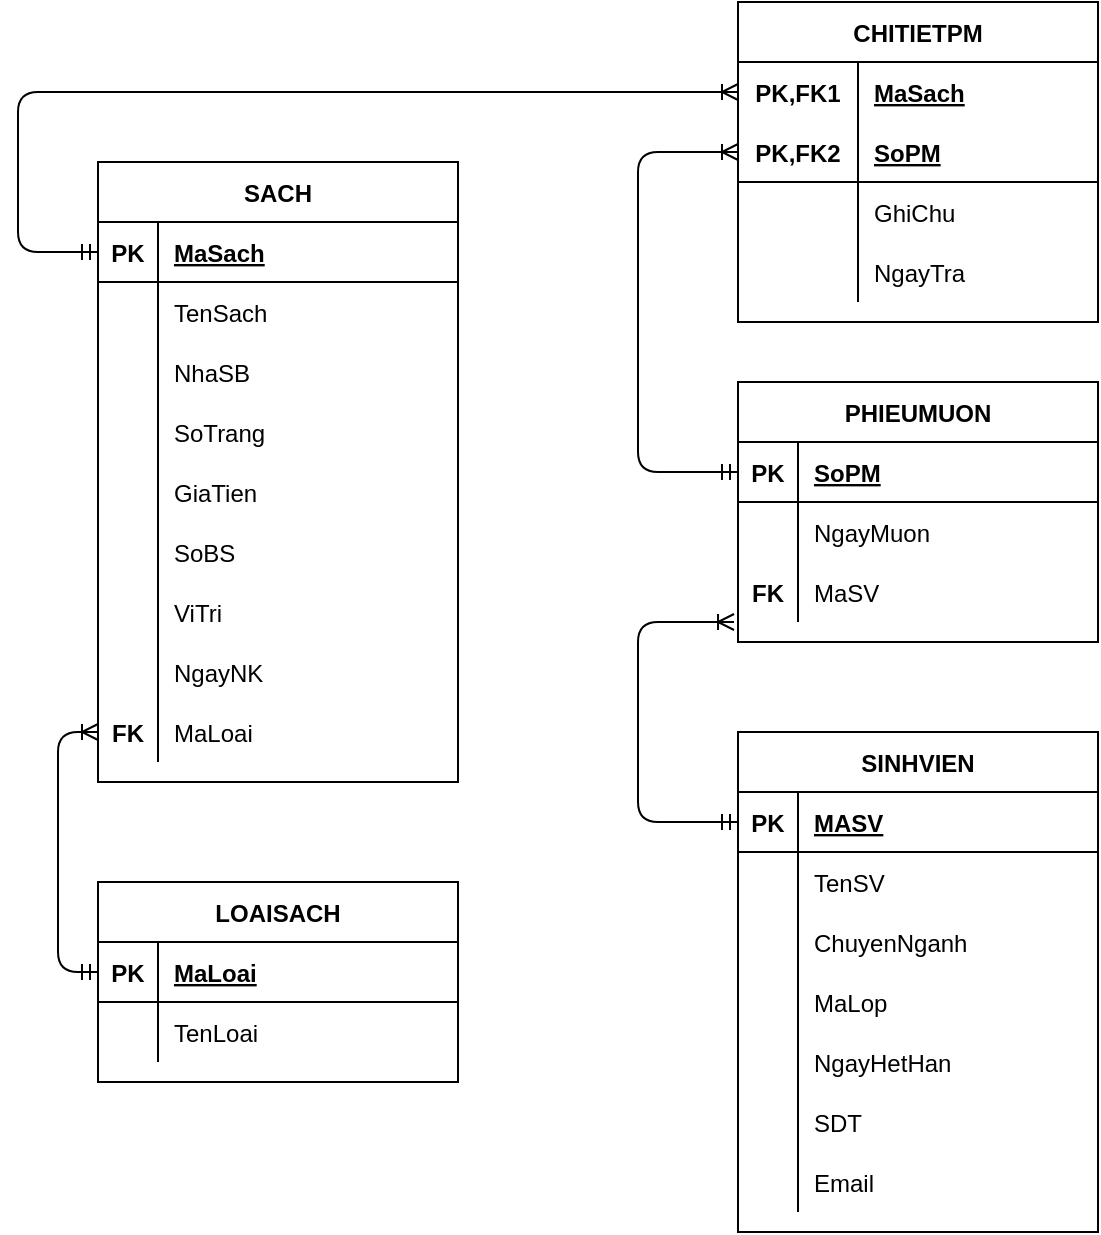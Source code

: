 <mxfile version="13.9.9" type="device"><diagram id="7-0WfNHjq7XBX1_NwV8t" name="Page-1"><mxGraphModel dx="1422" dy="823" grid="1" gridSize="10" guides="1" tooltips="1" connect="1" arrows="1" fold="1" page="1" pageScale="1" pageWidth="850" pageHeight="1100" math="0" shadow="0"><root><mxCell id="0"/><mxCell id="1" parent="0"/><mxCell id="T2LfAvXWF-2Y8ufBFMM8-138" value="SACH" style="shape=table;startSize=30;container=1;collapsible=1;childLayout=tableLayout;fixedRows=1;rowLines=0;fontStyle=1;align=center;resizeLast=1;" vertex="1" parent="1"><mxGeometry x="150" y="130" width="180" height="310" as="geometry"/></mxCell><mxCell id="T2LfAvXWF-2Y8ufBFMM8-250" value="" style="shape=partialRectangle;collapsible=0;dropTarget=0;pointerEvents=0;fillColor=none;top=0;left=0;bottom=1;right=0;points=[[0,0.5],[1,0.5]];portConstraint=eastwest;" vertex="1" parent="T2LfAvXWF-2Y8ufBFMM8-138"><mxGeometry y="30" width="180" height="30" as="geometry"/></mxCell><mxCell id="T2LfAvXWF-2Y8ufBFMM8-251" value="PK" style="shape=partialRectangle;connectable=0;fillColor=none;top=0;left=0;bottom=0;right=0;fontStyle=1;overflow=hidden;" vertex="1" parent="T2LfAvXWF-2Y8ufBFMM8-250"><mxGeometry width="30" height="30" as="geometry"/></mxCell><mxCell id="T2LfAvXWF-2Y8ufBFMM8-252" value="MaSach" style="shape=partialRectangle;connectable=0;fillColor=none;top=0;left=0;bottom=0;right=0;align=left;spacingLeft=6;fontStyle=5;overflow=hidden;" vertex="1" parent="T2LfAvXWF-2Y8ufBFMM8-250"><mxGeometry x="30" width="150" height="30" as="geometry"/></mxCell><mxCell id="T2LfAvXWF-2Y8ufBFMM8-142" value="" style="shape=partialRectangle;collapsible=0;dropTarget=0;pointerEvents=0;fillColor=none;top=0;left=0;bottom=0;right=0;points=[[0,0.5],[1,0.5]];portConstraint=eastwest;" vertex="1" parent="T2LfAvXWF-2Y8ufBFMM8-138"><mxGeometry y="60" width="180" height="30" as="geometry"/></mxCell><mxCell id="T2LfAvXWF-2Y8ufBFMM8-143" value="" style="shape=partialRectangle;connectable=0;fillColor=none;top=0;left=0;bottom=0;right=0;editable=1;overflow=hidden;" vertex="1" parent="T2LfAvXWF-2Y8ufBFMM8-142"><mxGeometry width="30" height="30" as="geometry"/></mxCell><mxCell id="T2LfAvXWF-2Y8ufBFMM8-144" value="TenSach" style="shape=partialRectangle;connectable=0;fillColor=none;top=0;left=0;bottom=0;right=0;align=left;spacingLeft=6;overflow=hidden;" vertex="1" parent="T2LfAvXWF-2Y8ufBFMM8-142"><mxGeometry x="30" width="150" height="30" as="geometry"/></mxCell><mxCell id="T2LfAvXWF-2Y8ufBFMM8-145" value="" style="shape=partialRectangle;collapsible=0;dropTarget=0;pointerEvents=0;fillColor=none;top=0;left=0;bottom=0;right=0;points=[[0,0.5],[1,0.5]];portConstraint=eastwest;" vertex="1" parent="T2LfAvXWF-2Y8ufBFMM8-138"><mxGeometry y="90" width="180" height="30" as="geometry"/></mxCell><mxCell id="T2LfAvXWF-2Y8ufBFMM8-146" value="" style="shape=partialRectangle;connectable=0;fillColor=none;top=0;left=0;bottom=0;right=0;editable=1;overflow=hidden;" vertex="1" parent="T2LfAvXWF-2Y8ufBFMM8-145"><mxGeometry width="30" height="30" as="geometry"/></mxCell><mxCell id="T2LfAvXWF-2Y8ufBFMM8-147" value="NhaSB" style="shape=partialRectangle;connectable=0;fillColor=none;top=0;left=0;bottom=0;right=0;align=left;spacingLeft=6;overflow=hidden;" vertex="1" parent="T2LfAvXWF-2Y8ufBFMM8-145"><mxGeometry x="30" width="150" height="30" as="geometry"/></mxCell><mxCell id="T2LfAvXWF-2Y8ufBFMM8-148" value="" style="shape=partialRectangle;collapsible=0;dropTarget=0;pointerEvents=0;fillColor=none;top=0;left=0;bottom=0;right=0;points=[[0,0.5],[1,0.5]];portConstraint=eastwest;" vertex="1" parent="T2LfAvXWF-2Y8ufBFMM8-138"><mxGeometry y="120" width="180" height="30" as="geometry"/></mxCell><mxCell id="T2LfAvXWF-2Y8ufBFMM8-149" value="" style="shape=partialRectangle;connectable=0;fillColor=none;top=0;left=0;bottom=0;right=0;editable=1;overflow=hidden;" vertex="1" parent="T2LfAvXWF-2Y8ufBFMM8-148"><mxGeometry width="30" height="30" as="geometry"/></mxCell><mxCell id="T2LfAvXWF-2Y8ufBFMM8-150" value="SoTrang" style="shape=partialRectangle;connectable=0;fillColor=none;top=0;left=0;bottom=0;right=0;align=left;spacingLeft=6;overflow=hidden;" vertex="1" parent="T2LfAvXWF-2Y8ufBFMM8-148"><mxGeometry x="30" width="150" height="30" as="geometry"/></mxCell><mxCell id="T2LfAvXWF-2Y8ufBFMM8-203" value="" style="shape=partialRectangle;collapsible=0;dropTarget=0;pointerEvents=0;fillColor=none;top=0;left=0;bottom=0;right=0;points=[[0,0.5],[1,0.5]];portConstraint=eastwest;" vertex="1" parent="T2LfAvXWF-2Y8ufBFMM8-138"><mxGeometry y="150" width="180" height="30" as="geometry"/></mxCell><mxCell id="T2LfAvXWF-2Y8ufBFMM8-204" value="" style="shape=partialRectangle;connectable=0;fillColor=none;top=0;left=0;bottom=0;right=0;editable=1;overflow=hidden;" vertex="1" parent="T2LfAvXWF-2Y8ufBFMM8-203"><mxGeometry width="30" height="30" as="geometry"/></mxCell><mxCell id="T2LfAvXWF-2Y8ufBFMM8-205" value="GiaTien" style="shape=partialRectangle;connectable=0;fillColor=none;top=0;left=0;bottom=0;right=0;align=left;spacingLeft=6;overflow=hidden;" vertex="1" parent="T2LfAvXWF-2Y8ufBFMM8-203"><mxGeometry x="30" width="150" height="30" as="geometry"/></mxCell><mxCell id="T2LfAvXWF-2Y8ufBFMM8-206" value="" style="shape=partialRectangle;collapsible=0;dropTarget=0;pointerEvents=0;fillColor=none;top=0;left=0;bottom=0;right=0;points=[[0,0.5],[1,0.5]];portConstraint=eastwest;" vertex="1" parent="T2LfAvXWF-2Y8ufBFMM8-138"><mxGeometry y="180" width="180" height="30" as="geometry"/></mxCell><mxCell id="T2LfAvXWF-2Y8ufBFMM8-207" value="" style="shape=partialRectangle;connectable=0;fillColor=none;top=0;left=0;bottom=0;right=0;editable=1;overflow=hidden;" vertex="1" parent="T2LfAvXWF-2Y8ufBFMM8-206"><mxGeometry width="30" height="30" as="geometry"/></mxCell><mxCell id="T2LfAvXWF-2Y8ufBFMM8-208" value="SoBS" style="shape=partialRectangle;connectable=0;fillColor=none;top=0;left=0;bottom=0;right=0;align=left;spacingLeft=6;overflow=hidden;" vertex="1" parent="T2LfAvXWF-2Y8ufBFMM8-206"><mxGeometry x="30" width="150" height="30" as="geometry"/></mxCell><mxCell id="T2LfAvXWF-2Y8ufBFMM8-209" value="" style="shape=partialRectangle;collapsible=0;dropTarget=0;pointerEvents=0;fillColor=none;top=0;left=0;bottom=0;right=0;points=[[0,0.5],[1,0.5]];portConstraint=eastwest;" vertex="1" parent="T2LfAvXWF-2Y8ufBFMM8-138"><mxGeometry y="210" width="180" height="30" as="geometry"/></mxCell><mxCell id="T2LfAvXWF-2Y8ufBFMM8-210" value="" style="shape=partialRectangle;connectable=0;fillColor=none;top=0;left=0;bottom=0;right=0;editable=1;overflow=hidden;" vertex="1" parent="T2LfAvXWF-2Y8ufBFMM8-209"><mxGeometry width="30" height="30" as="geometry"/></mxCell><mxCell id="T2LfAvXWF-2Y8ufBFMM8-211" value="ViTri" style="shape=partialRectangle;connectable=0;fillColor=none;top=0;left=0;bottom=0;right=0;align=left;spacingLeft=6;overflow=hidden;" vertex="1" parent="T2LfAvXWF-2Y8ufBFMM8-209"><mxGeometry x="30" width="150" height="30" as="geometry"/></mxCell><mxCell id="T2LfAvXWF-2Y8ufBFMM8-212" value="" style="shape=partialRectangle;collapsible=0;dropTarget=0;pointerEvents=0;fillColor=none;top=0;left=0;bottom=0;right=0;points=[[0,0.5],[1,0.5]];portConstraint=eastwest;" vertex="1" parent="T2LfAvXWF-2Y8ufBFMM8-138"><mxGeometry y="240" width="180" height="30" as="geometry"/></mxCell><mxCell id="T2LfAvXWF-2Y8ufBFMM8-213" value="" style="shape=partialRectangle;connectable=0;fillColor=none;top=0;left=0;bottom=0;right=0;editable=1;overflow=hidden;" vertex="1" parent="T2LfAvXWF-2Y8ufBFMM8-212"><mxGeometry width="30" height="30" as="geometry"/></mxCell><mxCell id="T2LfAvXWF-2Y8ufBFMM8-214" value="NgayNK" style="shape=partialRectangle;connectable=0;fillColor=none;top=0;left=0;bottom=0;right=0;align=left;spacingLeft=6;overflow=hidden;" vertex="1" parent="T2LfAvXWF-2Y8ufBFMM8-212"><mxGeometry x="30" width="150" height="30" as="geometry"/></mxCell><mxCell id="T2LfAvXWF-2Y8ufBFMM8-215" value="" style="shape=partialRectangle;collapsible=0;dropTarget=0;pointerEvents=0;fillColor=none;top=0;left=0;bottom=0;right=0;points=[[0,0.5],[1,0.5]];portConstraint=eastwest;" vertex="1" parent="T2LfAvXWF-2Y8ufBFMM8-138"><mxGeometry y="270" width="180" height="30" as="geometry"/></mxCell><mxCell id="T2LfAvXWF-2Y8ufBFMM8-216" value="FK" style="shape=partialRectangle;connectable=0;fillColor=none;top=0;left=0;bottom=0;right=0;editable=1;overflow=hidden;fontStyle=1" vertex="1" parent="T2LfAvXWF-2Y8ufBFMM8-215"><mxGeometry width="30" height="30" as="geometry"/></mxCell><mxCell id="T2LfAvXWF-2Y8ufBFMM8-217" value="MaLoai" style="shape=partialRectangle;connectable=0;fillColor=none;top=0;left=0;bottom=0;right=0;align=left;spacingLeft=6;overflow=hidden;" vertex="1" parent="T2LfAvXWF-2Y8ufBFMM8-215"><mxGeometry x="30" width="150" height="30" as="geometry"/></mxCell><mxCell id="T2LfAvXWF-2Y8ufBFMM8-164" value="SINHVIEN" style="shape=table;startSize=30;container=1;collapsible=1;childLayout=tableLayout;fixedRows=1;rowLines=0;fontStyle=1;align=center;resizeLast=1;" vertex="1" parent="1"><mxGeometry x="470" y="415" width="180" height="250" as="geometry"/></mxCell><mxCell id="T2LfAvXWF-2Y8ufBFMM8-165" value="" style="shape=partialRectangle;collapsible=0;dropTarget=0;pointerEvents=0;fillColor=none;top=0;left=0;bottom=1;right=0;points=[[0,0.5],[1,0.5]];portConstraint=eastwest;" vertex="1" parent="T2LfAvXWF-2Y8ufBFMM8-164"><mxGeometry y="30" width="180" height="30" as="geometry"/></mxCell><mxCell id="T2LfAvXWF-2Y8ufBFMM8-166" value="PK" style="shape=partialRectangle;connectable=0;fillColor=none;top=0;left=0;bottom=0;right=0;fontStyle=1;overflow=hidden;" vertex="1" parent="T2LfAvXWF-2Y8ufBFMM8-165"><mxGeometry width="30" height="30" as="geometry"/></mxCell><mxCell id="T2LfAvXWF-2Y8ufBFMM8-167" value="MASV" style="shape=partialRectangle;connectable=0;fillColor=none;top=0;left=0;bottom=0;right=0;align=left;spacingLeft=6;fontStyle=5;overflow=hidden;" vertex="1" parent="T2LfAvXWF-2Y8ufBFMM8-165"><mxGeometry x="30" width="150" height="30" as="geometry"/></mxCell><mxCell id="T2LfAvXWF-2Y8ufBFMM8-168" value="" style="shape=partialRectangle;collapsible=0;dropTarget=0;pointerEvents=0;fillColor=none;top=0;left=0;bottom=0;right=0;points=[[0,0.5],[1,0.5]];portConstraint=eastwest;" vertex="1" parent="T2LfAvXWF-2Y8ufBFMM8-164"><mxGeometry y="60" width="180" height="30" as="geometry"/></mxCell><mxCell id="T2LfAvXWF-2Y8ufBFMM8-169" value="" style="shape=partialRectangle;connectable=0;fillColor=none;top=0;left=0;bottom=0;right=0;editable=1;overflow=hidden;" vertex="1" parent="T2LfAvXWF-2Y8ufBFMM8-168"><mxGeometry width="30" height="30" as="geometry"/></mxCell><mxCell id="T2LfAvXWF-2Y8ufBFMM8-170" value="TenSV" style="shape=partialRectangle;connectable=0;fillColor=none;top=0;left=0;bottom=0;right=0;align=left;spacingLeft=6;overflow=hidden;" vertex="1" parent="T2LfAvXWF-2Y8ufBFMM8-168"><mxGeometry x="30" width="150" height="30" as="geometry"/></mxCell><mxCell id="T2LfAvXWF-2Y8ufBFMM8-171" value="" style="shape=partialRectangle;collapsible=0;dropTarget=0;pointerEvents=0;fillColor=none;top=0;left=0;bottom=0;right=0;points=[[0,0.5],[1,0.5]];portConstraint=eastwest;" vertex="1" parent="T2LfAvXWF-2Y8ufBFMM8-164"><mxGeometry y="90" width="180" height="30" as="geometry"/></mxCell><mxCell id="T2LfAvXWF-2Y8ufBFMM8-172" value="" style="shape=partialRectangle;connectable=0;fillColor=none;top=0;left=0;bottom=0;right=0;editable=1;overflow=hidden;" vertex="1" parent="T2LfAvXWF-2Y8ufBFMM8-171"><mxGeometry width="30" height="30" as="geometry"/></mxCell><mxCell id="T2LfAvXWF-2Y8ufBFMM8-173" value="ChuyenNganh" style="shape=partialRectangle;connectable=0;fillColor=none;top=0;left=0;bottom=0;right=0;align=left;spacingLeft=6;overflow=hidden;" vertex="1" parent="T2LfAvXWF-2Y8ufBFMM8-171"><mxGeometry x="30" width="150" height="30" as="geometry"/></mxCell><mxCell id="T2LfAvXWF-2Y8ufBFMM8-174" value="" style="shape=partialRectangle;collapsible=0;dropTarget=0;pointerEvents=0;fillColor=none;top=0;left=0;bottom=0;right=0;points=[[0,0.5],[1,0.5]];portConstraint=eastwest;" vertex="1" parent="T2LfAvXWF-2Y8ufBFMM8-164"><mxGeometry y="120" width="180" height="30" as="geometry"/></mxCell><mxCell id="T2LfAvXWF-2Y8ufBFMM8-175" value="" style="shape=partialRectangle;connectable=0;fillColor=none;top=0;left=0;bottom=0;right=0;editable=1;overflow=hidden;" vertex="1" parent="T2LfAvXWF-2Y8ufBFMM8-174"><mxGeometry width="30" height="30" as="geometry"/></mxCell><mxCell id="T2LfAvXWF-2Y8ufBFMM8-176" value="MaLop" style="shape=partialRectangle;connectable=0;fillColor=none;top=0;left=0;bottom=0;right=0;align=left;spacingLeft=6;overflow=hidden;" vertex="1" parent="T2LfAvXWF-2Y8ufBFMM8-174"><mxGeometry x="30" width="150" height="30" as="geometry"/></mxCell><mxCell id="T2LfAvXWF-2Y8ufBFMM8-233" value="" style="shape=partialRectangle;collapsible=0;dropTarget=0;pointerEvents=0;fillColor=none;top=0;left=0;bottom=0;right=0;points=[[0,0.5],[1,0.5]];portConstraint=eastwest;" vertex="1" parent="T2LfAvXWF-2Y8ufBFMM8-164"><mxGeometry y="150" width="180" height="30" as="geometry"/></mxCell><mxCell id="T2LfAvXWF-2Y8ufBFMM8-234" value="" style="shape=partialRectangle;connectable=0;fillColor=none;top=0;left=0;bottom=0;right=0;editable=1;overflow=hidden;" vertex="1" parent="T2LfAvXWF-2Y8ufBFMM8-233"><mxGeometry width="30" height="30" as="geometry"/></mxCell><mxCell id="T2LfAvXWF-2Y8ufBFMM8-235" value="NgayHetHan" style="shape=partialRectangle;connectable=0;fillColor=none;top=0;left=0;bottom=0;right=0;align=left;spacingLeft=6;overflow=hidden;" vertex="1" parent="T2LfAvXWF-2Y8ufBFMM8-233"><mxGeometry x="30" width="150" height="30" as="geometry"/></mxCell><mxCell id="T2LfAvXWF-2Y8ufBFMM8-236" value="" style="shape=partialRectangle;collapsible=0;dropTarget=0;pointerEvents=0;fillColor=none;top=0;left=0;bottom=0;right=0;points=[[0,0.5],[1,0.5]];portConstraint=eastwest;" vertex="1" parent="T2LfAvXWF-2Y8ufBFMM8-164"><mxGeometry y="180" width="180" height="30" as="geometry"/></mxCell><mxCell id="T2LfAvXWF-2Y8ufBFMM8-237" value="" style="shape=partialRectangle;connectable=0;fillColor=none;top=0;left=0;bottom=0;right=0;editable=1;overflow=hidden;" vertex="1" parent="T2LfAvXWF-2Y8ufBFMM8-236"><mxGeometry width="30" height="30" as="geometry"/></mxCell><mxCell id="T2LfAvXWF-2Y8ufBFMM8-238" value="SDT" style="shape=partialRectangle;connectable=0;fillColor=none;top=0;left=0;bottom=0;right=0;align=left;spacingLeft=6;overflow=hidden;" vertex="1" parent="T2LfAvXWF-2Y8ufBFMM8-236"><mxGeometry x="30" width="150" height="30" as="geometry"/></mxCell><mxCell id="T2LfAvXWF-2Y8ufBFMM8-239" value="" style="shape=partialRectangle;collapsible=0;dropTarget=0;pointerEvents=0;fillColor=none;top=0;left=0;bottom=0;right=0;points=[[0,0.5],[1,0.5]];portConstraint=eastwest;" vertex="1" parent="T2LfAvXWF-2Y8ufBFMM8-164"><mxGeometry y="210" width="180" height="30" as="geometry"/></mxCell><mxCell id="T2LfAvXWF-2Y8ufBFMM8-240" value="" style="shape=partialRectangle;connectable=0;fillColor=none;top=0;left=0;bottom=0;right=0;editable=1;overflow=hidden;" vertex="1" parent="T2LfAvXWF-2Y8ufBFMM8-239"><mxGeometry width="30" height="30" as="geometry"/></mxCell><mxCell id="T2LfAvXWF-2Y8ufBFMM8-241" value="Email" style="shape=partialRectangle;connectable=0;fillColor=none;top=0;left=0;bottom=0;right=0;align=left;spacingLeft=6;overflow=hidden;" vertex="1" parent="T2LfAvXWF-2Y8ufBFMM8-239"><mxGeometry x="30" width="150" height="30" as="geometry"/></mxCell><mxCell id="T2LfAvXWF-2Y8ufBFMM8-177" value="PHIEUMUON" style="shape=table;startSize=30;container=1;collapsible=1;childLayout=tableLayout;fixedRows=1;rowLines=0;fontStyle=1;align=center;resizeLast=1;" vertex="1" parent="1"><mxGeometry x="470" y="240" width="180" height="130" as="geometry"/></mxCell><mxCell id="T2LfAvXWF-2Y8ufBFMM8-178" value="" style="shape=partialRectangle;collapsible=0;dropTarget=0;pointerEvents=0;fillColor=none;top=0;left=0;bottom=1;right=0;points=[[0,0.5],[1,0.5]];portConstraint=eastwest;" vertex="1" parent="T2LfAvXWF-2Y8ufBFMM8-177"><mxGeometry y="30" width="180" height="30" as="geometry"/></mxCell><mxCell id="T2LfAvXWF-2Y8ufBFMM8-179" value="PK" style="shape=partialRectangle;connectable=0;fillColor=none;top=0;left=0;bottom=0;right=0;fontStyle=1;overflow=hidden;" vertex="1" parent="T2LfAvXWF-2Y8ufBFMM8-178"><mxGeometry width="30" height="30" as="geometry"/></mxCell><mxCell id="T2LfAvXWF-2Y8ufBFMM8-180" value="SoPM" style="shape=partialRectangle;connectable=0;fillColor=none;top=0;left=0;bottom=0;right=0;align=left;spacingLeft=6;fontStyle=5;overflow=hidden;" vertex="1" parent="T2LfAvXWF-2Y8ufBFMM8-178"><mxGeometry x="30" width="150" height="30" as="geometry"/></mxCell><mxCell id="T2LfAvXWF-2Y8ufBFMM8-184" value="" style="shape=partialRectangle;collapsible=0;dropTarget=0;pointerEvents=0;fillColor=none;top=0;left=0;bottom=0;right=0;points=[[0,0.5],[1,0.5]];portConstraint=eastwest;" vertex="1" parent="T2LfAvXWF-2Y8ufBFMM8-177"><mxGeometry y="60" width="180" height="30" as="geometry"/></mxCell><mxCell id="T2LfAvXWF-2Y8ufBFMM8-185" value="" style="shape=partialRectangle;connectable=0;fillColor=none;top=0;left=0;bottom=0;right=0;editable=1;overflow=hidden;" vertex="1" parent="T2LfAvXWF-2Y8ufBFMM8-184"><mxGeometry width="30" height="30" as="geometry"/></mxCell><mxCell id="T2LfAvXWF-2Y8ufBFMM8-186" value="NgayMuon" style="shape=partialRectangle;connectable=0;fillColor=none;top=0;left=0;bottom=0;right=0;align=left;spacingLeft=6;overflow=hidden;" vertex="1" parent="T2LfAvXWF-2Y8ufBFMM8-184"><mxGeometry x="30" width="150" height="30" as="geometry"/></mxCell><mxCell id="T2LfAvXWF-2Y8ufBFMM8-230" value="" style="shape=partialRectangle;collapsible=0;dropTarget=0;pointerEvents=0;fillColor=none;top=0;left=0;bottom=0;right=0;points=[[0,0.5],[1,0.5]];portConstraint=eastwest;" vertex="1" parent="T2LfAvXWF-2Y8ufBFMM8-177"><mxGeometry y="90" width="180" height="30" as="geometry"/></mxCell><mxCell id="T2LfAvXWF-2Y8ufBFMM8-231" value="FK" style="shape=partialRectangle;connectable=0;fillColor=none;top=0;left=0;bottom=0;right=0;editable=1;overflow=hidden;fontStyle=1" vertex="1" parent="T2LfAvXWF-2Y8ufBFMM8-230"><mxGeometry width="30" height="30" as="geometry"/></mxCell><mxCell id="T2LfAvXWF-2Y8ufBFMM8-232" value="MaSV" style="shape=partialRectangle;connectable=0;fillColor=none;top=0;left=0;bottom=0;right=0;align=left;spacingLeft=6;overflow=hidden;" vertex="1" parent="T2LfAvXWF-2Y8ufBFMM8-230"><mxGeometry x="30" width="150" height="30" as="geometry"/></mxCell><mxCell id="T2LfAvXWF-2Y8ufBFMM8-190" value="LOAISACH" style="shape=table;startSize=30;container=1;collapsible=1;childLayout=tableLayout;fixedRows=1;rowLines=0;fontStyle=1;align=center;resizeLast=1;" vertex="1" parent="1"><mxGeometry x="150" y="490" width="180" height="100" as="geometry"/></mxCell><mxCell id="T2LfAvXWF-2Y8ufBFMM8-191" value="" style="shape=partialRectangle;collapsible=0;dropTarget=0;pointerEvents=0;fillColor=none;top=0;left=0;bottom=1;right=0;points=[[0,0.5],[1,0.5]];portConstraint=eastwest;" vertex="1" parent="T2LfAvXWF-2Y8ufBFMM8-190"><mxGeometry y="30" width="180" height="30" as="geometry"/></mxCell><mxCell id="T2LfAvXWF-2Y8ufBFMM8-192" value="PK" style="shape=partialRectangle;connectable=0;fillColor=none;top=0;left=0;bottom=0;right=0;fontStyle=1;overflow=hidden;" vertex="1" parent="T2LfAvXWF-2Y8ufBFMM8-191"><mxGeometry width="30" height="30" as="geometry"/></mxCell><mxCell id="T2LfAvXWF-2Y8ufBFMM8-193" value="MaLoai" style="shape=partialRectangle;connectable=0;fillColor=none;top=0;left=0;bottom=0;right=0;align=left;spacingLeft=6;fontStyle=5;overflow=hidden;" vertex="1" parent="T2LfAvXWF-2Y8ufBFMM8-191"><mxGeometry x="30" width="150" height="30" as="geometry"/></mxCell><mxCell id="T2LfAvXWF-2Y8ufBFMM8-194" value="" style="shape=partialRectangle;collapsible=0;dropTarget=0;pointerEvents=0;fillColor=none;top=0;left=0;bottom=0;right=0;points=[[0,0.5],[1,0.5]];portConstraint=eastwest;" vertex="1" parent="T2LfAvXWF-2Y8ufBFMM8-190"><mxGeometry y="60" width="180" height="30" as="geometry"/></mxCell><mxCell id="T2LfAvXWF-2Y8ufBFMM8-195" value="" style="shape=partialRectangle;connectable=0;fillColor=none;top=0;left=0;bottom=0;right=0;editable=1;overflow=hidden;" vertex="1" parent="T2LfAvXWF-2Y8ufBFMM8-194"><mxGeometry width="30" height="30" as="geometry"/></mxCell><mxCell id="T2LfAvXWF-2Y8ufBFMM8-196" value="TenLoai" style="shape=partialRectangle;connectable=0;fillColor=none;top=0;left=0;bottom=0;right=0;align=left;spacingLeft=6;overflow=hidden;" vertex="1" parent="T2LfAvXWF-2Y8ufBFMM8-194"><mxGeometry x="30" width="150" height="30" as="geometry"/></mxCell><mxCell id="T2LfAvXWF-2Y8ufBFMM8-249" value="" style="fontSize=12;html=1;endArrow=ERoneToMany;startArrow=ERmandOne;exitX=0;exitY=0.5;exitDx=0;exitDy=0;entryX=0;entryY=0.5;entryDx=0;entryDy=0;edgeStyle=elbowEdgeStyle;" edge="1" parent="1" source="T2LfAvXWF-2Y8ufBFMM8-191" target="T2LfAvXWF-2Y8ufBFMM8-215"><mxGeometry width="100" height="100" relative="1" as="geometry"><mxPoint x="450" y="30" as="sourcePoint"/><mxPoint x="150" y="160" as="targetPoint"/><Array as="points"><mxPoint x="130" y="140"/></Array></mxGeometry></mxCell><mxCell id="T2LfAvXWF-2Y8ufBFMM8-259" value="CHITIETPM" style="shape=table;startSize=30;container=1;collapsible=1;childLayout=tableLayout;fixedRows=1;rowLines=0;fontStyle=1;align=center;resizeLast=1;" vertex="1" parent="1"><mxGeometry x="470" y="50" width="180" height="160" as="geometry"/></mxCell><mxCell id="T2LfAvXWF-2Y8ufBFMM8-260" value="" style="shape=partialRectangle;collapsible=0;dropTarget=0;pointerEvents=0;fillColor=none;top=0;left=0;bottom=0;right=0;points=[[0,0.5],[1,0.5]];portConstraint=eastwest;" vertex="1" parent="T2LfAvXWF-2Y8ufBFMM8-259"><mxGeometry y="30" width="180" height="30" as="geometry"/></mxCell><mxCell id="T2LfAvXWF-2Y8ufBFMM8-261" value="PK,FK1" style="shape=partialRectangle;connectable=0;fillColor=none;top=0;left=0;bottom=0;right=0;fontStyle=1;overflow=hidden;" vertex="1" parent="T2LfAvXWF-2Y8ufBFMM8-260"><mxGeometry width="60" height="30" as="geometry"/></mxCell><mxCell id="T2LfAvXWF-2Y8ufBFMM8-262" value="MaSach" style="shape=partialRectangle;connectable=0;fillColor=none;top=0;left=0;bottom=0;right=0;align=left;spacingLeft=6;fontStyle=5;overflow=hidden;" vertex="1" parent="T2LfAvXWF-2Y8ufBFMM8-260"><mxGeometry x="60" width="120" height="30" as="geometry"/></mxCell><mxCell id="T2LfAvXWF-2Y8ufBFMM8-263" value="" style="shape=partialRectangle;collapsible=0;dropTarget=0;pointerEvents=0;fillColor=none;top=0;left=0;bottom=1;right=0;points=[[0,0.5],[1,0.5]];portConstraint=eastwest;" vertex="1" parent="T2LfAvXWF-2Y8ufBFMM8-259"><mxGeometry y="60" width="180" height="30" as="geometry"/></mxCell><mxCell id="T2LfAvXWF-2Y8ufBFMM8-264" value="PK,FK2" style="shape=partialRectangle;connectable=0;fillColor=none;top=0;left=0;bottom=0;right=0;fontStyle=1;overflow=hidden;" vertex="1" parent="T2LfAvXWF-2Y8ufBFMM8-263"><mxGeometry width="60" height="30" as="geometry"/></mxCell><mxCell id="T2LfAvXWF-2Y8ufBFMM8-265" value="SoPM" style="shape=partialRectangle;connectable=0;fillColor=none;top=0;left=0;bottom=0;right=0;align=left;spacingLeft=6;fontStyle=5;overflow=hidden;" vertex="1" parent="T2LfAvXWF-2Y8ufBFMM8-263"><mxGeometry x="60" width="120" height="30" as="geometry"/></mxCell><mxCell id="T2LfAvXWF-2Y8ufBFMM8-266" value="" style="shape=partialRectangle;collapsible=0;dropTarget=0;pointerEvents=0;fillColor=none;top=0;left=0;bottom=0;right=0;points=[[0,0.5],[1,0.5]];portConstraint=eastwest;" vertex="1" parent="T2LfAvXWF-2Y8ufBFMM8-259"><mxGeometry y="90" width="180" height="30" as="geometry"/></mxCell><mxCell id="T2LfAvXWF-2Y8ufBFMM8-267" value="" style="shape=partialRectangle;connectable=0;fillColor=none;top=0;left=0;bottom=0;right=0;editable=1;overflow=hidden;" vertex="1" parent="T2LfAvXWF-2Y8ufBFMM8-266"><mxGeometry width="60" height="30" as="geometry"/></mxCell><mxCell id="T2LfAvXWF-2Y8ufBFMM8-268" value="GhiChu" style="shape=partialRectangle;connectable=0;fillColor=none;top=0;left=0;bottom=0;right=0;align=left;spacingLeft=6;overflow=hidden;" vertex="1" parent="T2LfAvXWF-2Y8ufBFMM8-266"><mxGeometry x="60" width="120" height="30" as="geometry"/></mxCell><mxCell id="T2LfAvXWF-2Y8ufBFMM8-305" value="" style="shape=partialRectangle;collapsible=0;dropTarget=0;pointerEvents=0;fillColor=none;top=0;left=0;bottom=0;right=0;points=[[0,0.5],[1,0.5]];portConstraint=eastwest;" vertex="1" parent="T2LfAvXWF-2Y8ufBFMM8-259"><mxGeometry y="120" width="180" height="30" as="geometry"/></mxCell><mxCell id="T2LfAvXWF-2Y8ufBFMM8-306" value="" style="shape=partialRectangle;connectable=0;fillColor=none;top=0;left=0;bottom=0;right=0;editable=1;overflow=hidden;" vertex="1" parent="T2LfAvXWF-2Y8ufBFMM8-305"><mxGeometry width="60" height="30" as="geometry"/></mxCell><mxCell id="T2LfAvXWF-2Y8ufBFMM8-307" value="NgayTra" style="shape=partialRectangle;connectable=0;fillColor=none;top=0;left=0;bottom=0;right=0;align=left;spacingLeft=6;overflow=hidden;" vertex="1" parent="T2LfAvXWF-2Y8ufBFMM8-305"><mxGeometry x="60" width="120" height="30" as="geometry"/></mxCell><mxCell id="T2LfAvXWF-2Y8ufBFMM8-272" value="" style="edgeStyle=elbowEdgeStyle;fontSize=12;html=1;endArrow=ERoneToMany;startArrow=ERmandOne;exitX=0;exitY=0.5;exitDx=0;exitDy=0;entryX=0;entryY=0.5;entryDx=0;entryDy=0;" edge="1" parent="1" source="T2LfAvXWF-2Y8ufBFMM8-250" target="T2LfAvXWF-2Y8ufBFMM8-260"><mxGeometry width="100" height="100" relative="1" as="geometry"><mxPoint x="470" y="360" as="sourcePoint"/><mxPoint x="540" y="330" as="targetPoint"/><Array as="points"><mxPoint x="110" y="50"/></Array></mxGeometry></mxCell><mxCell id="T2LfAvXWF-2Y8ufBFMM8-273" value="" style="edgeStyle=elbowEdgeStyle;fontSize=12;html=1;endArrow=ERoneToMany;startArrow=ERmandOne;exitX=0;exitY=0.5;exitDx=0;exitDy=0;" edge="1" parent="1" source="T2LfAvXWF-2Y8ufBFMM8-178" target="T2LfAvXWF-2Y8ufBFMM8-263"><mxGeometry width="100" height="100" relative="1" as="geometry"><mxPoint x="360" y="470" as="sourcePoint"/><mxPoint x="460" y="370" as="targetPoint"/><Array as="points"><mxPoint x="420" y="198"/></Array></mxGeometry></mxCell><mxCell id="T2LfAvXWF-2Y8ufBFMM8-274" value="" style="edgeStyle=elbowEdgeStyle;fontSize=12;html=1;endArrow=ERoneToMany;startArrow=ERmandOne;exitX=0;exitY=0.5;exitDx=0;exitDy=0;entryX=-0.011;entryY=1;entryDx=0;entryDy=0;entryPerimeter=0;" edge="1" parent="1" source="T2LfAvXWF-2Y8ufBFMM8-165" target="T2LfAvXWF-2Y8ufBFMM8-230"><mxGeometry width="100" height="100" relative="1" as="geometry"><mxPoint x="420" y="420" as="sourcePoint"/><mxPoint x="520" y="320" as="targetPoint"/><Array as="points"><mxPoint x="420" y="600"/></Array></mxGeometry></mxCell></root></mxGraphModel></diagram></mxfile>